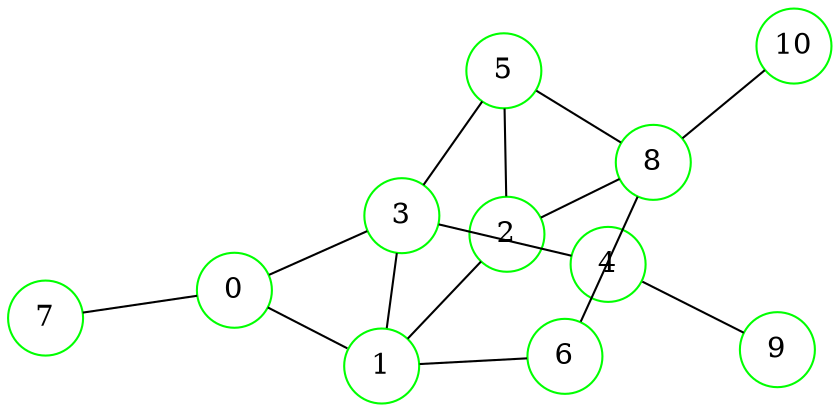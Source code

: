graph {
graph ["layout"="fdp"]
node ["style"="filled","fillcolor"="white","fixedsize"="true","shape"="circle"]
"0" ["color"="green"]
"1" ["color"="green"]
"2" ["color"="green"]
"5" ["color"="green"]
"8" ["color"="green"]
"10" ["color"="green"]
"3" ["color"="green"]
"4" ["color"="green"]
"9" ["color"="green"]
"6" ["color"="green"]
"7" ["color"="green"]
"0" -- "1"
"0" -- "3"
"0" -- "7"
"1" -- "2"
"1" -- "3"
"1" -- "6"
"2" -- "5"
"2" -- "8"
"5" -- "8"
"8" -- "10"
"3" -- "4"
"3" -- "5"
"4" -- "9"
"6" -- "8"
}